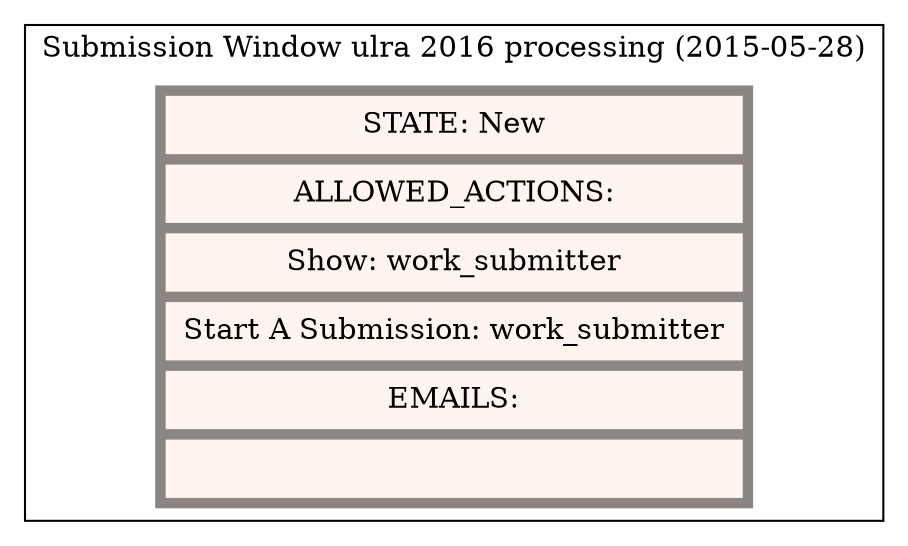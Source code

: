 digraph "G" {
  compound=true;
  node[color="grey15" margin="0.15, 0.125"];
  subgraph cluster_0 {
    label="Submission Window ulra 2016 processing (2015-05-28)"
    node[style=filled fillcolor=white color="seashell4"]
    subgraph 0 {
      label="States";
      node[shape="record" fillcolor="seashell1" penwidth=5]
      state_new [label="{ STATE: New | ALLOWED_ACTIONS: | Show: work_submitter | Start A Submission: work_submitter | EMAILS: |  }"]
    }
    subgraph 1 {
      label="Actions"
      node[shape="record" shape=record penwidth=1]
    }
  }
}
